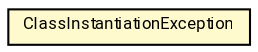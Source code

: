 #!/usr/local/bin/dot
#
# Class diagram 
# Generated by UMLGraph version R5_7_2-60-g0e99a6 (http://www.spinellis.gr/umlgraph/)
#

digraph G {
	graph [fontnames="svg"]
	edge [fontname="Roboto",fontsize=7,labelfontname="Roboto",labelfontsize=7,color="black"];
	node [fontname="Roboto",fontcolor="black",fontsize=8,shape=plaintext,margin=0,width=0,height=0];
	nodesep=0.15;
	ranksep=0.25;
	rankdir=LR;
	// de.lmu.ifi.dbs.elki.utilities.exceptions.ClassInstantiationException
	c2482382 [label=<<table title="de.lmu.ifi.dbs.elki.utilities.exceptions.ClassInstantiationException" border="0" cellborder="1" cellspacing="0" cellpadding="2" bgcolor="lemonChiffon" href="ClassInstantiationException.html" target="_parent">
		<tr><td><table border="0" cellspacing="0" cellpadding="1">
		<tr><td align="center" balign="center"> <font face="Roboto">ClassInstantiationException</font> </td></tr>
		</table></td></tr>
		</table>>, URL="ClassInstantiationException.html"];
}

